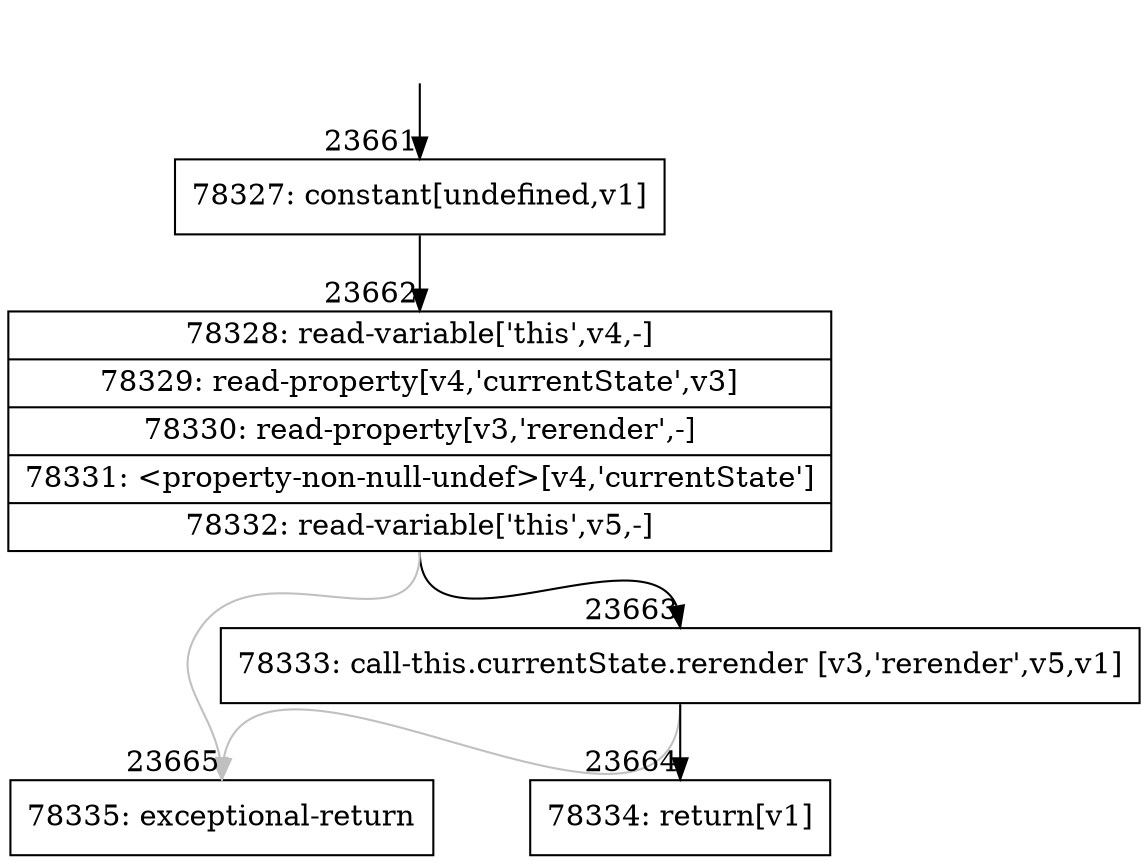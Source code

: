 digraph {
rankdir="TD"
BB_entry2069[shape=none,label=""];
BB_entry2069 -> BB23661 [tailport=s, headport=n, headlabel="    23661"]
BB23661 [shape=record label="{78327: constant[undefined,v1]}" ] 
BB23661 -> BB23662 [tailport=s, headport=n, headlabel="      23662"]
BB23662 [shape=record label="{78328: read-variable['this',v4,-]|78329: read-property[v4,'currentState',v3]|78330: read-property[v3,'rerender',-]|78331: \<property-non-null-undef\>[v4,'currentState']|78332: read-variable['this',v5,-]}" ] 
BB23662 -> BB23663 [tailport=s, headport=n, headlabel="      23663"]
BB23662 -> BB23665 [tailport=s, headport=n, color=gray, headlabel="      23665"]
BB23663 [shape=record label="{78333: call-this.currentState.rerender [v3,'rerender',v5,v1]}" ] 
BB23663 -> BB23664 [tailport=s, headport=n, headlabel="      23664"]
BB23663 -> BB23665 [tailport=s, headport=n, color=gray]
BB23664 [shape=record label="{78334: return[v1]}" ] 
BB23665 [shape=record label="{78335: exceptional-return}" ] 
//#$~ 44753
}
